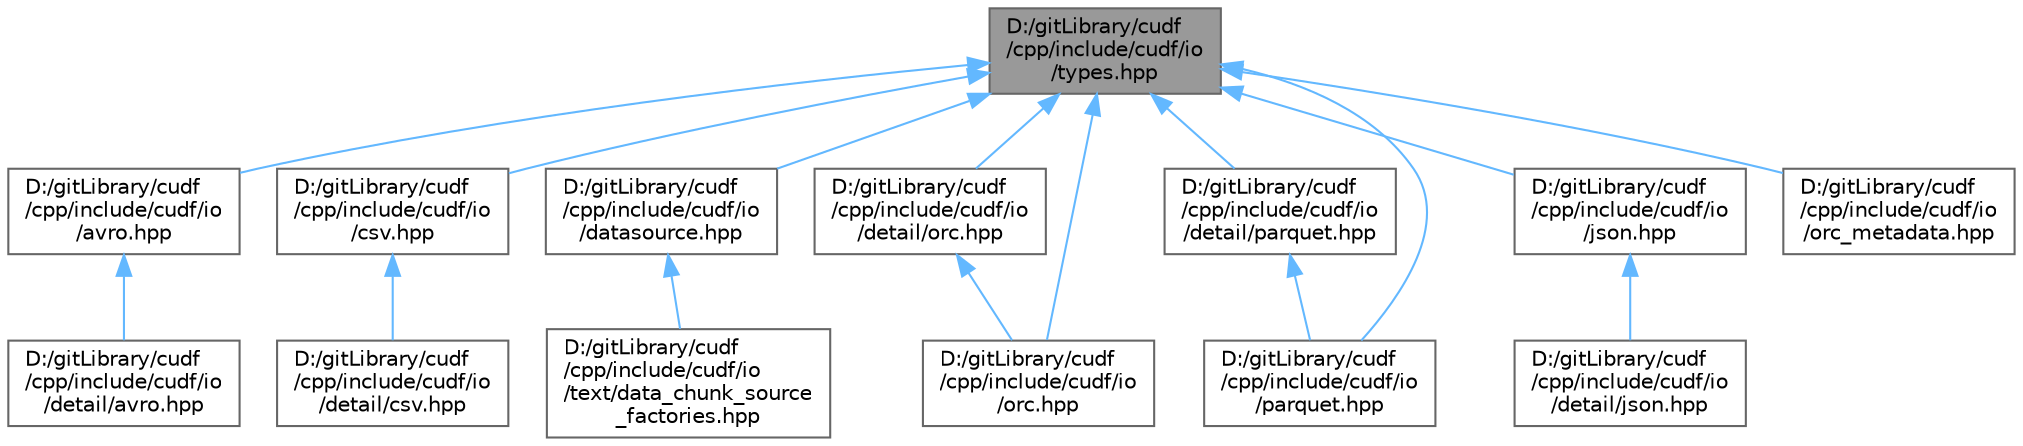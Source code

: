 digraph "D:/gitLibrary/cudf/cpp/include/cudf/io/types.hpp"
{
 // LATEX_PDF_SIZE
  bgcolor="transparent";
  edge [fontname=Helvetica,fontsize=10,labelfontname=Helvetica,labelfontsize=10];
  node [fontname=Helvetica,fontsize=10,shape=box,height=0.2,width=0.4];
  Node1 [id="Node000001",label="D:/gitLibrary/cudf\l/cpp/include/cudf/io\l/types.hpp",height=0.2,width=0.4,color="gray40", fillcolor="grey60", style="filled", fontcolor="black",tooltip="cuDF-IO API type definitions"];
  Node1 -> Node2 [id="edge1_Node000001_Node000002",dir="back",color="steelblue1",style="solid",tooltip=" "];
  Node2 [id="Node000002",label="D:/gitLibrary/cudf\l/cpp/include/cudf/io\l/avro.hpp",height=0.2,width=0.4,color="grey40", fillcolor="white", style="filled",URL="$avro_8hpp.html",tooltip=" "];
  Node2 -> Node3 [id="edge2_Node000002_Node000003",dir="back",color="steelblue1",style="solid",tooltip=" "];
  Node3 [id="Node000003",label="D:/gitLibrary/cudf\l/cpp/include/cudf/io\l/detail/avro.hpp",height=0.2,width=0.4,color="grey40", fillcolor="white", style="filled",URL="$detail_2avro_8hpp.html",tooltip=" "];
  Node1 -> Node4 [id="edge3_Node000001_Node000004",dir="back",color="steelblue1",style="solid",tooltip=" "];
  Node4 [id="Node000004",label="D:/gitLibrary/cudf\l/cpp/include/cudf/io\l/csv.hpp",height=0.2,width=0.4,color="grey40", fillcolor="white", style="filled",URL="$csv_8hpp.html",tooltip=" "];
  Node4 -> Node5 [id="edge4_Node000004_Node000005",dir="back",color="steelblue1",style="solid",tooltip=" "];
  Node5 [id="Node000005",label="D:/gitLibrary/cudf\l/cpp/include/cudf/io\l/detail/csv.hpp",height=0.2,width=0.4,color="grey40", fillcolor="white", style="filled",URL="$detail_2csv_8hpp.html",tooltip=" "];
  Node1 -> Node6 [id="edge5_Node000001_Node000006",dir="back",color="steelblue1",style="solid",tooltip=" "];
  Node6 [id="Node000006",label="D:/gitLibrary/cudf\l/cpp/include/cudf/io\l/datasource.hpp",height=0.2,width=0.4,color="grey40", fillcolor="white", style="filled",URL="$datasource_8hpp.html",tooltip=" "];
  Node6 -> Node7 [id="edge6_Node000006_Node000007",dir="back",color="steelblue1",style="solid",tooltip=" "];
  Node7 [id="Node000007",label="D:/gitLibrary/cudf\l/cpp/include/cudf/io\l/text/data_chunk_source\l_factories.hpp",height=0.2,width=0.4,color="grey40", fillcolor="white", style="filled",URL="$data__chunk__source__factories_8hpp.html",tooltip=" "];
  Node1 -> Node8 [id="edge7_Node000001_Node000008",dir="back",color="steelblue1",style="solid",tooltip=" "];
  Node8 [id="Node000008",label="D:/gitLibrary/cudf\l/cpp/include/cudf/io\l/detail/orc.hpp",height=0.2,width=0.4,color="grey40", fillcolor="white", style="filled",URL="$detail_2orc_8hpp.html",tooltip=" "];
  Node8 -> Node9 [id="edge8_Node000008_Node000009",dir="back",color="steelblue1",style="solid",tooltip=" "];
  Node9 [id="Node000009",label="D:/gitLibrary/cudf\l/cpp/include/cudf/io\l/orc.hpp",height=0.2,width=0.4,color="grey40", fillcolor="white", style="filled",URL="$orc_8hpp.html",tooltip=" "];
  Node1 -> Node10 [id="edge9_Node000001_Node000010",dir="back",color="steelblue1",style="solid",tooltip=" "];
  Node10 [id="Node000010",label="D:/gitLibrary/cudf\l/cpp/include/cudf/io\l/detail/parquet.hpp",height=0.2,width=0.4,color="grey40", fillcolor="white", style="filled",URL="$detail_2parquet_8hpp.html",tooltip=" "];
  Node10 -> Node11 [id="edge10_Node000010_Node000011",dir="back",color="steelblue1",style="solid",tooltip=" "];
  Node11 [id="Node000011",label="D:/gitLibrary/cudf\l/cpp/include/cudf/io\l/parquet.hpp",height=0.2,width=0.4,color="grey40", fillcolor="white", style="filled",URL="$parquet_8hpp.html",tooltip=" "];
  Node1 -> Node12 [id="edge11_Node000001_Node000012",dir="back",color="steelblue1",style="solid",tooltip=" "];
  Node12 [id="Node000012",label="D:/gitLibrary/cudf\l/cpp/include/cudf/io\l/json.hpp",height=0.2,width=0.4,color="grey40", fillcolor="white", style="filled",URL="$io_2json_8hpp.html",tooltip=" "];
  Node12 -> Node13 [id="edge12_Node000012_Node000013",dir="back",color="steelblue1",style="solid",tooltip=" "];
  Node13 [id="Node000013",label="D:/gitLibrary/cudf\l/cpp/include/cudf/io\l/detail/json.hpp",height=0.2,width=0.4,color="grey40", fillcolor="white", style="filled",URL="$io_2detail_2json_8hpp.html",tooltip=" "];
  Node1 -> Node9 [id="edge13_Node000001_Node000009",dir="back",color="steelblue1",style="solid",tooltip=" "];
  Node1 -> Node14 [id="edge14_Node000001_Node000014",dir="back",color="steelblue1",style="solid",tooltip=" "];
  Node14 [id="Node000014",label="D:/gitLibrary/cudf\l/cpp/include/cudf/io\l/orc_metadata.hpp",height=0.2,width=0.4,color="grey40", fillcolor="white", style="filled",URL="$orc__metadata_8hpp.html",tooltip="cuDF-IO freeform API"];
  Node1 -> Node11 [id="edge15_Node000001_Node000011",dir="back",color="steelblue1",style="solid",tooltip=" "];
}
